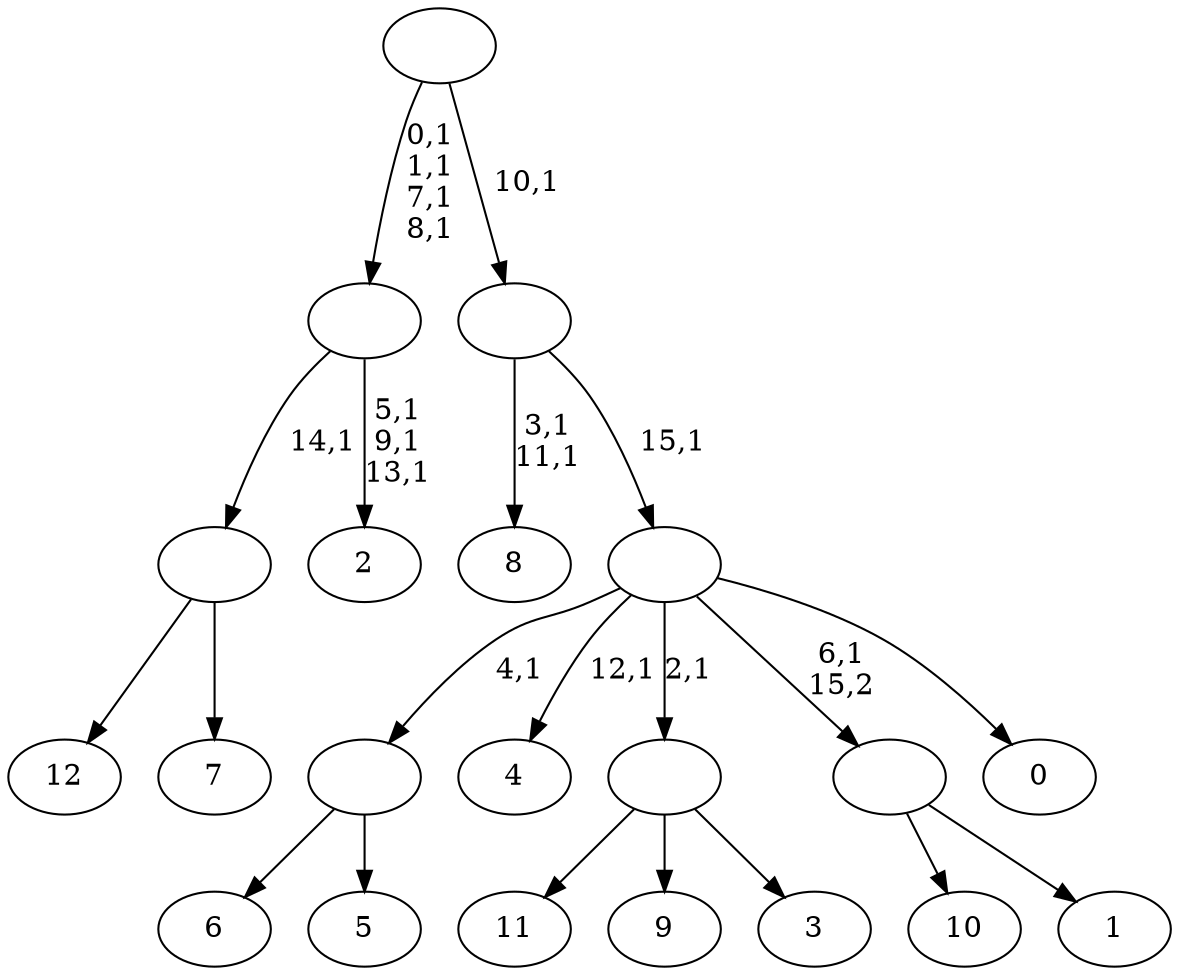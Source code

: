 digraph T {
	29 [label="12"]
	28 [label="11"]
	27 [label="10"]
	26 [label="9"]
	25 [label="8"]
	22 [label="7"]
	21 [label=""]
	20 [label="6"]
	19 [label="5"]
	18 [label=""]
	17 [label="4"]
	15 [label="3"]
	14 [label=""]
	13 [label="2"]
	9 [label=""]
	5 [label="1"]
	4 [label=""]
	3 [label="0"]
	2 [label=""]
	1 [label=""]
	0 [label=""]
	21 -> 29 [label=""]
	21 -> 22 [label=""]
	18 -> 20 [label=""]
	18 -> 19 [label=""]
	14 -> 28 [label=""]
	14 -> 26 [label=""]
	14 -> 15 [label=""]
	9 -> 13 [label="5,1\n9,1\n13,1"]
	9 -> 21 [label="14,1"]
	4 -> 27 [label=""]
	4 -> 5 [label=""]
	2 -> 17 [label="12,1"]
	2 -> 18 [label="4,1"]
	2 -> 14 [label="2,1"]
	2 -> 4 [label="6,1\n15,2"]
	2 -> 3 [label=""]
	1 -> 25 [label="3,1\n11,1"]
	1 -> 2 [label="15,1"]
	0 -> 9 [label="0,1\n1,1\n7,1\n8,1"]
	0 -> 1 [label="10,1"]
}
